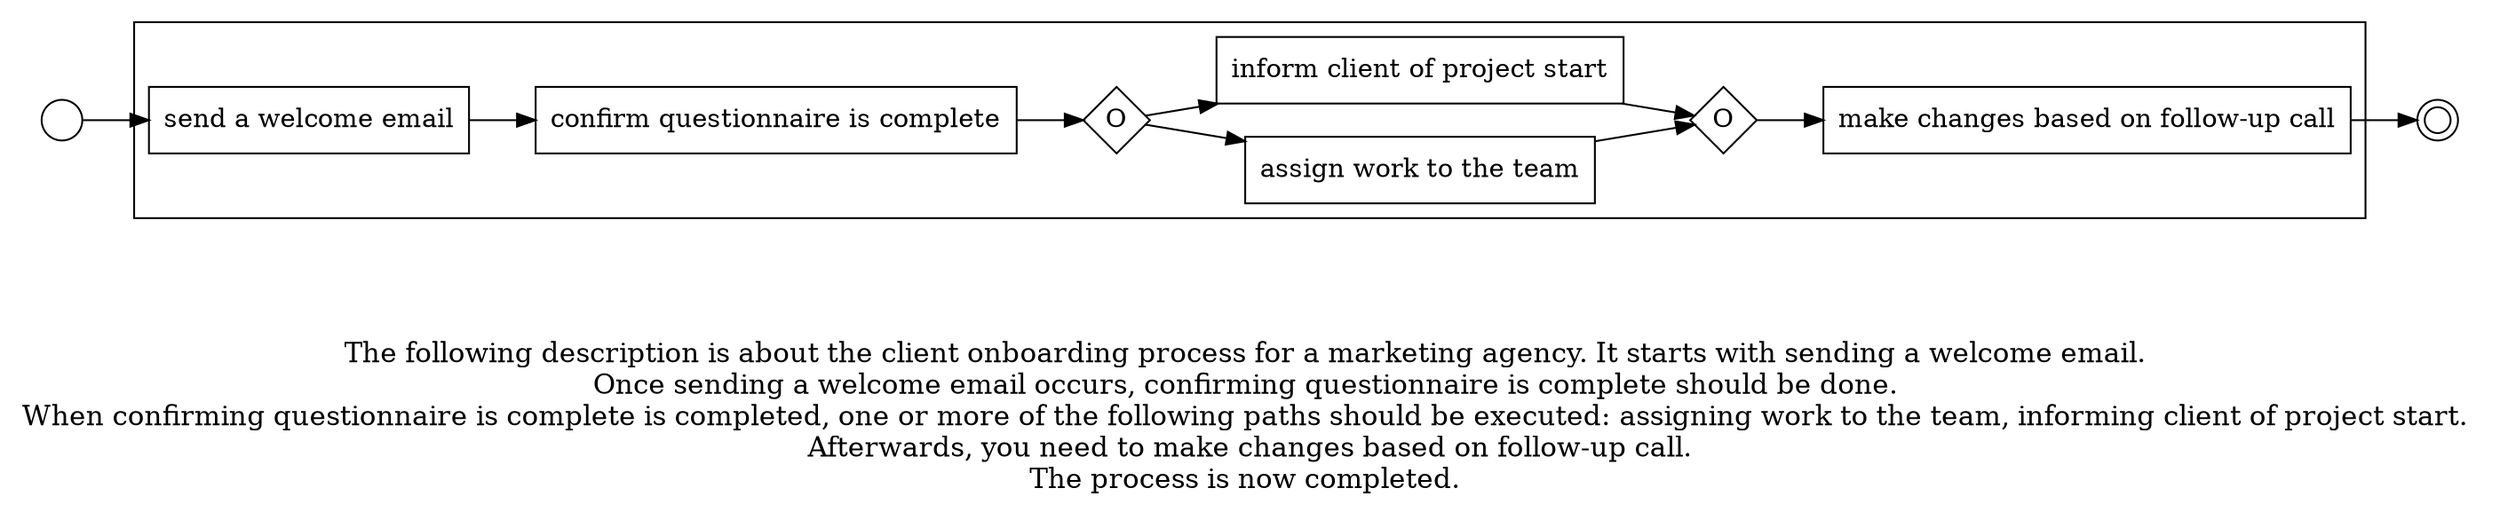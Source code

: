 digraph client_onboarding_process_for_a_marketing_agency_30 {
	graph [rankdir=LR]
	START_NODE [label="" shape=circle width=0.3]
	subgraph CLUSTER_0 {
		"send a welcome email" [shape=box]
		"confirm questionnaire is complete" [shape=box]
		"send a welcome email" -> "confirm questionnaire is complete"
		"OR_SPLIT--4. Project start_RGM8" [label=O fixedsize=true shape=diamond width=0.5]
		"confirm questionnaire is complete" -> "OR_SPLIT--4. Project start_RGM8"
		"assign work to the team" [shape=box]
		"OR_SPLIT--4. Project start_RGM8" -> "assign work to the team"
		"inform client of project start" [shape=box]
		"OR_SPLIT--4. Project start_RGM8" -> "inform client of project start"
		"OR_JOIN--4. Project start_RGM8" [label=O fixedsize=true shape=diamond width=0.5]
		"assign work to the team" -> "OR_JOIN--4. Project start_RGM8"
		"inform client of project start" -> "OR_JOIN--4. Project start_RGM8"
		"make changes based on follow-up call" [shape=box]
		"OR_JOIN--4. Project start_RGM8" -> "make changes based on follow-up call"
	}
	START_NODE -> "send a welcome email"
	END_NODE [label="" shape=doublecircle width=0.2]
	"make changes based on follow-up call" -> END_NODE
	fontsize=15 label="\n\n
The following description is about the client onboarding process for a marketing agency. It starts with sending a welcome email. 
Once sending a welcome email occurs, confirming questionnaire is complete should be done. 
When confirming questionnaire is complete is completed, one or more of the following paths should be executed: assigning work to the team, informing client of project start. 
Afterwards, you need to make changes based on follow-up call.
The process is now completed. 
"
}
